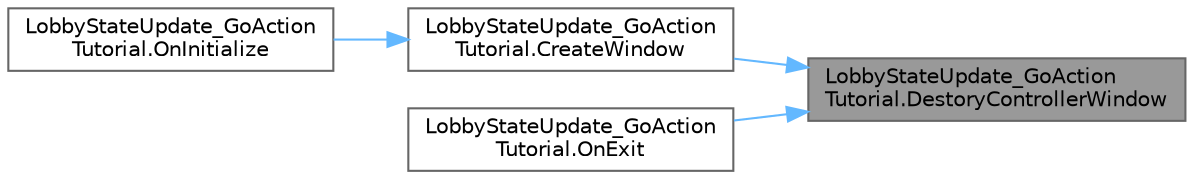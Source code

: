 digraph "LobbyStateUpdate_GoActionTutorial.DestoryControllerWindow"
{
 // LATEX_PDF_SIZE
  bgcolor="transparent";
  edge [fontname=Helvetica,fontsize=10,labelfontname=Helvetica,labelfontsize=10];
  node [fontname=Helvetica,fontsize=10,shape=box,height=0.2,width=0.4];
  rankdir="RL";
  Node1 [id="Node000001",label="LobbyStateUpdate_GoAction\lTutorial.DestoryControllerWindow",height=0.2,width=0.4,color="gray40", fillcolor="grey60", style="filled", fontcolor="black",tooltip=" "];
  Node1 -> Node2 [id="edge1_Node000001_Node000002",dir="back",color="steelblue1",style="solid",tooltip=" "];
  Node2 [id="Node000002",label="LobbyStateUpdate_GoAction\lTutorial.CreateWindow",height=0.2,width=0.4,color="grey40", fillcolor="white", style="filled",URL="$class_lobby_state_update___go_action_tutorial.html#aa7ca08c6779c21bbb91ce8e44db1ad73",tooltip=" "];
  Node2 -> Node3 [id="edge2_Node000002_Node000003",dir="back",color="steelblue1",style="solid",tooltip=" "];
  Node3 [id="Node000003",label="LobbyStateUpdate_GoAction\lTutorial.OnInitialize",height=0.2,width=0.4,color="grey40", fillcolor="white", style="filled",URL="$class_lobby_state_update___go_action_tutorial.html#a8e50f4cf1b414fcbf28adbe09bad9361",tooltip="初期処理"];
  Node1 -> Node4 [id="edge3_Node000001_Node000004",dir="back",color="steelblue1",style="solid",tooltip=" "];
  Node4 [id="Node000004",label="LobbyStateUpdate_GoAction\lTutorial.OnExit",height=0.2,width=0.4,color="grey40", fillcolor="white", style="filled",URL="$class_lobby_state_update___go_action_tutorial.html#a0046a886cb3e5b9a1d6a52adcd8807c5",tooltip="終了処理"];
}
